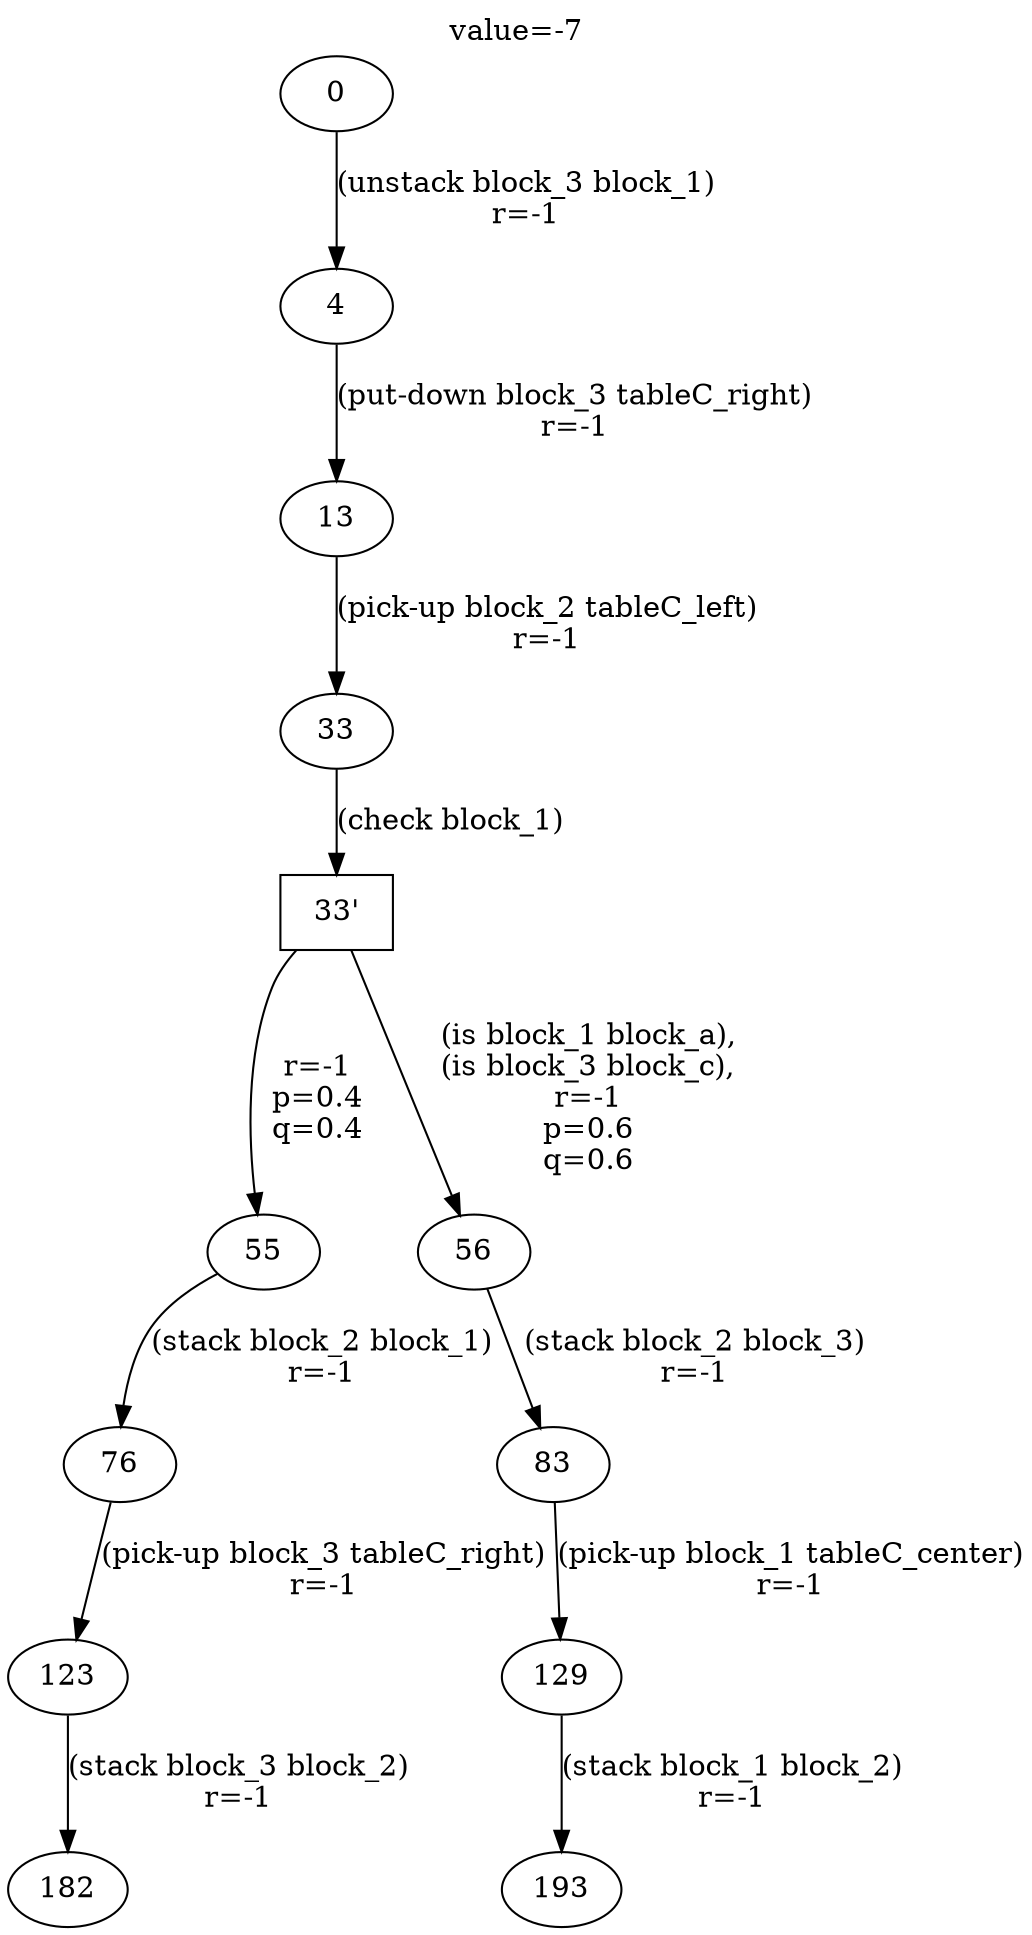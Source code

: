 digraph g{
label="value=-7"
labelloc=top
0->4 [ label="(unstack block_3 block_1)
r=-1" ];
4->13 [ label="(put-down block_3 tableC_right)
r=-1" ];
13->33 [ label="(pick-up block_2 tableC_left)
r=-1" ];
"33'" [ shape=box ] ;
33->"33'" [ label="(check block_1)" ];
"33'"->55 [ label="
r=-1
p=0.4
q=0.4" ];
55->76 [ label="(stack block_2 block_1)
r=-1" ];
76->123 [ label="(pick-up block_3 tableC_right)
r=-1" ];
123->182 [ label="(stack block_3 block_2)
r=-1" ];
"33'"->56 [ label="
(is block_1 block_a),
(is block_3 block_c),
r=-1
p=0.6
q=0.6" ];
56->83 [ label="(stack block_2 block_3)
r=-1" ];
83->129 [ label="(pick-up block_1 tableC_center)
r=-1" ];
129->193 [ label="(stack block_1 block_2)
r=-1" ];
}
